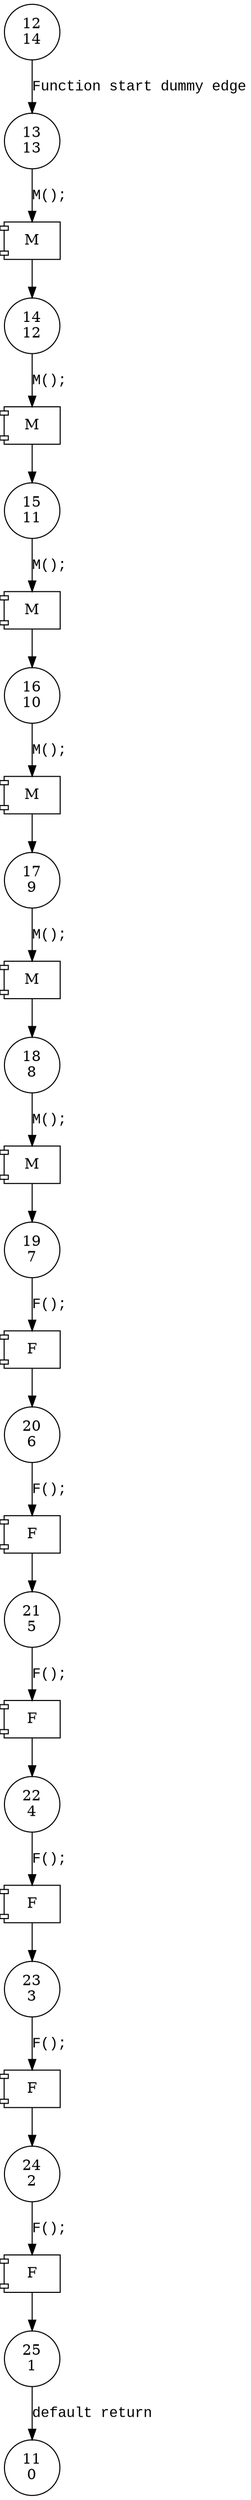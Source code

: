 digraph linklist {
12 [shape="circle" label="12\n14"]
13 [shape="circle" label="13\n13"]
14 [shape="circle" label="14\n12"]
15 [shape="circle" label="15\n11"]
16 [shape="circle" label="16\n10"]
17 [shape="circle" label="17\n9"]
18 [shape="circle" label="18\n8"]
19 [shape="circle" label="19\n7"]
20 [shape="circle" label="20\n6"]
21 [shape="circle" label="21\n5"]
22 [shape="circle" label="22\n4"]
23 [shape="circle" label="23\n3"]
24 [shape="circle" label="24\n2"]
25 [shape="circle" label="25\n1"]
11 [shape="circle" label="11\n0"]
12 -> 13 [label="Function start dummy edge" fontname="Courier New"]
100001 [shape="component" label="M"]
13 -> 100001 [label="M();" fontname="Courier New"]
100001 -> 14 [label="" fontname="Courier New"]
100002 [shape="component" label="M"]
14 -> 100002 [label="M();" fontname="Courier New"]
100002 -> 15 [label="" fontname="Courier New"]
100003 [shape="component" label="M"]
15 -> 100003 [label="M();" fontname="Courier New"]
100003 -> 16 [label="" fontname="Courier New"]
100004 [shape="component" label="M"]
16 -> 100004 [label="M();" fontname="Courier New"]
100004 -> 17 [label="" fontname="Courier New"]
100005 [shape="component" label="M"]
17 -> 100005 [label="M();" fontname="Courier New"]
100005 -> 18 [label="" fontname="Courier New"]
100006 [shape="component" label="M"]
18 -> 100006 [label="M();" fontname="Courier New"]
100006 -> 19 [label="" fontname="Courier New"]
100007 [shape="component" label="F"]
19 -> 100007 [label="F();" fontname="Courier New"]
100007 -> 20 [label="" fontname="Courier New"]
100008 [shape="component" label="F"]
20 -> 100008 [label="F();" fontname="Courier New"]
100008 -> 21 [label="" fontname="Courier New"]
100009 [shape="component" label="F"]
21 -> 100009 [label="F();" fontname="Courier New"]
100009 -> 22 [label="" fontname="Courier New"]
100010 [shape="component" label="F"]
22 -> 100010 [label="F();" fontname="Courier New"]
100010 -> 23 [label="" fontname="Courier New"]
100011 [shape="component" label="F"]
23 -> 100011 [label="F();" fontname="Courier New"]
100011 -> 24 [label="" fontname="Courier New"]
100012 [shape="component" label="F"]
24 -> 100012 [label="F();" fontname="Courier New"]
100012 -> 25 [label="" fontname="Courier New"]
25 -> 11 [label="default return" fontname="Courier New"]
}
